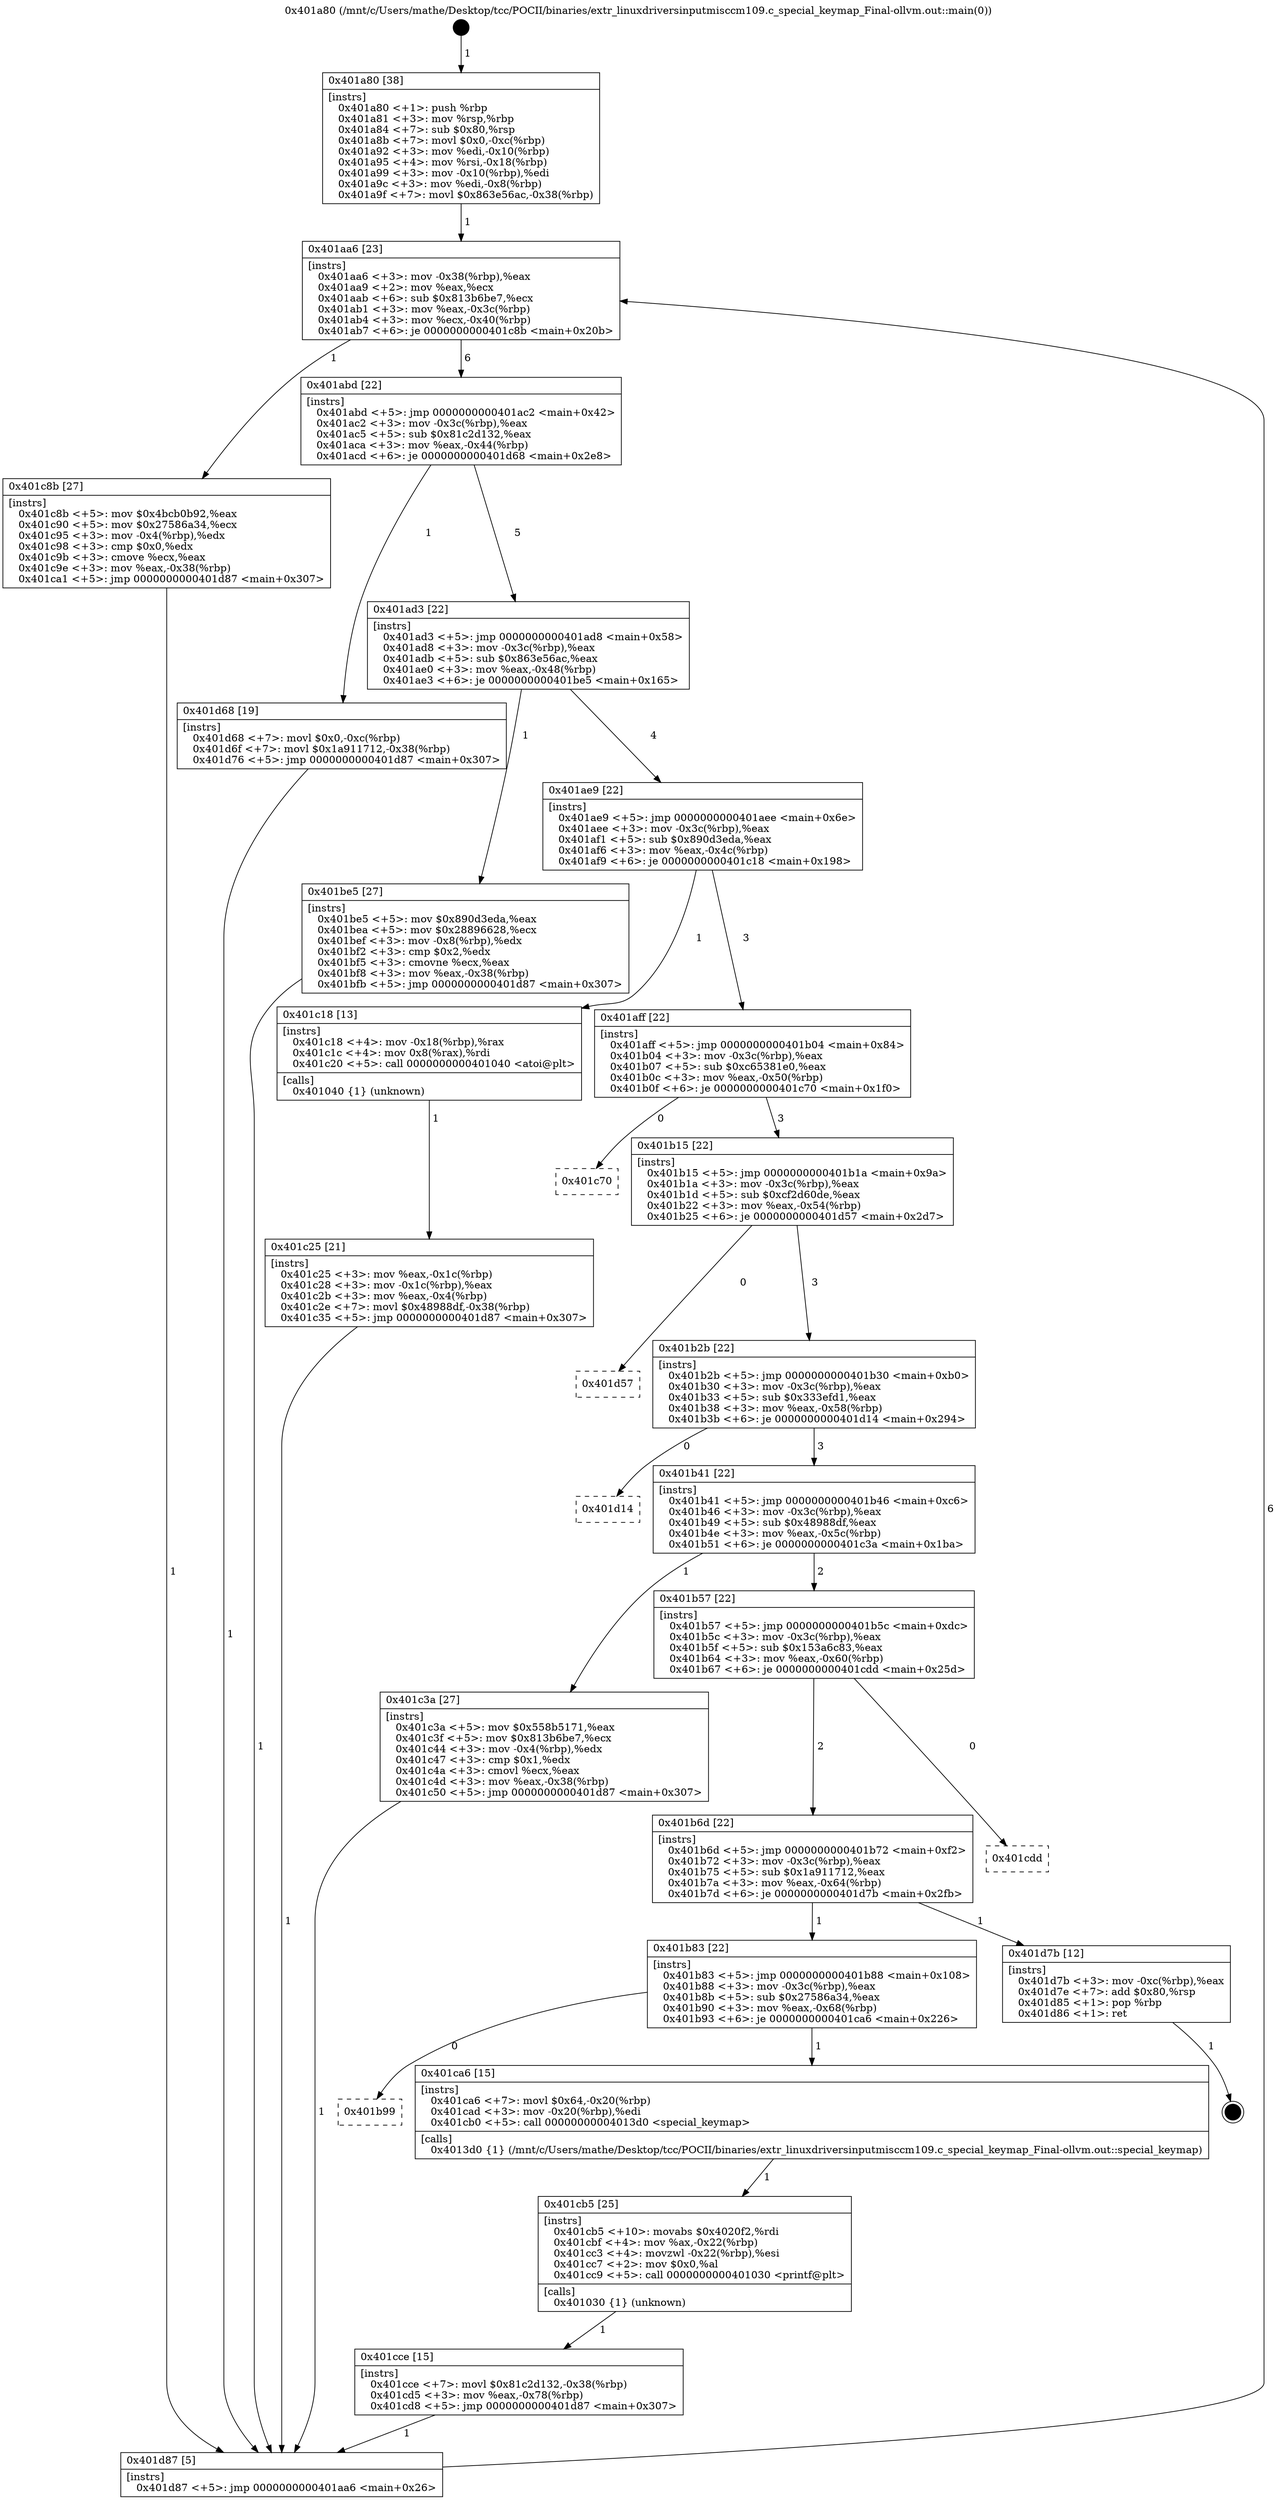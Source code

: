 digraph "0x401a80" {
  label = "0x401a80 (/mnt/c/Users/mathe/Desktop/tcc/POCII/binaries/extr_linuxdriversinputmisccm109.c_special_keymap_Final-ollvm.out::main(0))"
  labelloc = "t"
  node[shape=record]

  Entry [label="",width=0.3,height=0.3,shape=circle,fillcolor=black,style=filled]
  "0x401aa6" [label="{
     0x401aa6 [23]\l
     | [instrs]\l
     &nbsp;&nbsp;0x401aa6 \<+3\>: mov -0x38(%rbp),%eax\l
     &nbsp;&nbsp;0x401aa9 \<+2\>: mov %eax,%ecx\l
     &nbsp;&nbsp;0x401aab \<+6\>: sub $0x813b6be7,%ecx\l
     &nbsp;&nbsp;0x401ab1 \<+3\>: mov %eax,-0x3c(%rbp)\l
     &nbsp;&nbsp;0x401ab4 \<+3\>: mov %ecx,-0x40(%rbp)\l
     &nbsp;&nbsp;0x401ab7 \<+6\>: je 0000000000401c8b \<main+0x20b\>\l
  }"]
  "0x401c8b" [label="{
     0x401c8b [27]\l
     | [instrs]\l
     &nbsp;&nbsp;0x401c8b \<+5\>: mov $0x4bcb0b92,%eax\l
     &nbsp;&nbsp;0x401c90 \<+5\>: mov $0x27586a34,%ecx\l
     &nbsp;&nbsp;0x401c95 \<+3\>: mov -0x4(%rbp),%edx\l
     &nbsp;&nbsp;0x401c98 \<+3\>: cmp $0x0,%edx\l
     &nbsp;&nbsp;0x401c9b \<+3\>: cmove %ecx,%eax\l
     &nbsp;&nbsp;0x401c9e \<+3\>: mov %eax,-0x38(%rbp)\l
     &nbsp;&nbsp;0x401ca1 \<+5\>: jmp 0000000000401d87 \<main+0x307\>\l
  }"]
  "0x401abd" [label="{
     0x401abd [22]\l
     | [instrs]\l
     &nbsp;&nbsp;0x401abd \<+5\>: jmp 0000000000401ac2 \<main+0x42\>\l
     &nbsp;&nbsp;0x401ac2 \<+3\>: mov -0x3c(%rbp),%eax\l
     &nbsp;&nbsp;0x401ac5 \<+5\>: sub $0x81c2d132,%eax\l
     &nbsp;&nbsp;0x401aca \<+3\>: mov %eax,-0x44(%rbp)\l
     &nbsp;&nbsp;0x401acd \<+6\>: je 0000000000401d68 \<main+0x2e8\>\l
  }"]
  Exit [label="",width=0.3,height=0.3,shape=circle,fillcolor=black,style=filled,peripheries=2]
  "0x401d68" [label="{
     0x401d68 [19]\l
     | [instrs]\l
     &nbsp;&nbsp;0x401d68 \<+7\>: movl $0x0,-0xc(%rbp)\l
     &nbsp;&nbsp;0x401d6f \<+7\>: movl $0x1a911712,-0x38(%rbp)\l
     &nbsp;&nbsp;0x401d76 \<+5\>: jmp 0000000000401d87 \<main+0x307\>\l
  }"]
  "0x401ad3" [label="{
     0x401ad3 [22]\l
     | [instrs]\l
     &nbsp;&nbsp;0x401ad3 \<+5\>: jmp 0000000000401ad8 \<main+0x58\>\l
     &nbsp;&nbsp;0x401ad8 \<+3\>: mov -0x3c(%rbp),%eax\l
     &nbsp;&nbsp;0x401adb \<+5\>: sub $0x863e56ac,%eax\l
     &nbsp;&nbsp;0x401ae0 \<+3\>: mov %eax,-0x48(%rbp)\l
     &nbsp;&nbsp;0x401ae3 \<+6\>: je 0000000000401be5 \<main+0x165\>\l
  }"]
  "0x401cce" [label="{
     0x401cce [15]\l
     | [instrs]\l
     &nbsp;&nbsp;0x401cce \<+7\>: movl $0x81c2d132,-0x38(%rbp)\l
     &nbsp;&nbsp;0x401cd5 \<+3\>: mov %eax,-0x78(%rbp)\l
     &nbsp;&nbsp;0x401cd8 \<+5\>: jmp 0000000000401d87 \<main+0x307\>\l
  }"]
  "0x401be5" [label="{
     0x401be5 [27]\l
     | [instrs]\l
     &nbsp;&nbsp;0x401be5 \<+5\>: mov $0x890d3eda,%eax\l
     &nbsp;&nbsp;0x401bea \<+5\>: mov $0x28896628,%ecx\l
     &nbsp;&nbsp;0x401bef \<+3\>: mov -0x8(%rbp),%edx\l
     &nbsp;&nbsp;0x401bf2 \<+3\>: cmp $0x2,%edx\l
     &nbsp;&nbsp;0x401bf5 \<+3\>: cmovne %ecx,%eax\l
     &nbsp;&nbsp;0x401bf8 \<+3\>: mov %eax,-0x38(%rbp)\l
     &nbsp;&nbsp;0x401bfb \<+5\>: jmp 0000000000401d87 \<main+0x307\>\l
  }"]
  "0x401ae9" [label="{
     0x401ae9 [22]\l
     | [instrs]\l
     &nbsp;&nbsp;0x401ae9 \<+5\>: jmp 0000000000401aee \<main+0x6e\>\l
     &nbsp;&nbsp;0x401aee \<+3\>: mov -0x3c(%rbp),%eax\l
     &nbsp;&nbsp;0x401af1 \<+5\>: sub $0x890d3eda,%eax\l
     &nbsp;&nbsp;0x401af6 \<+3\>: mov %eax,-0x4c(%rbp)\l
     &nbsp;&nbsp;0x401af9 \<+6\>: je 0000000000401c18 \<main+0x198\>\l
  }"]
  "0x401d87" [label="{
     0x401d87 [5]\l
     | [instrs]\l
     &nbsp;&nbsp;0x401d87 \<+5\>: jmp 0000000000401aa6 \<main+0x26\>\l
  }"]
  "0x401a80" [label="{
     0x401a80 [38]\l
     | [instrs]\l
     &nbsp;&nbsp;0x401a80 \<+1\>: push %rbp\l
     &nbsp;&nbsp;0x401a81 \<+3\>: mov %rsp,%rbp\l
     &nbsp;&nbsp;0x401a84 \<+7\>: sub $0x80,%rsp\l
     &nbsp;&nbsp;0x401a8b \<+7\>: movl $0x0,-0xc(%rbp)\l
     &nbsp;&nbsp;0x401a92 \<+3\>: mov %edi,-0x10(%rbp)\l
     &nbsp;&nbsp;0x401a95 \<+4\>: mov %rsi,-0x18(%rbp)\l
     &nbsp;&nbsp;0x401a99 \<+3\>: mov -0x10(%rbp),%edi\l
     &nbsp;&nbsp;0x401a9c \<+3\>: mov %edi,-0x8(%rbp)\l
     &nbsp;&nbsp;0x401a9f \<+7\>: movl $0x863e56ac,-0x38(%rbp)\l
  }"]
  "0x401cb5" [label="{
     0x401cb5 [25]\l
     | [instrs]\l
     &nbsp;&nbsp;0x401cb5 \<+10\>: movabs $0x4020f2,%rdi\l
     &nbsp;&nbsp;0x401cbf \<+4\>: mov %ax,-0x22(%rbp)\l
     &nbsp;&nbsp;0x401cc3 \<+4\>: movzwl -0x22(%rbp),%esi\l
     &nbsp;&nbsp;0x401cc7 \<+2\>: mov $0x0,%al\l
     &nbsp;&nbsp;0x401cc9 \<+5\>: call 0000000000401030 \<printf@plt\>\l
     | [calls]\l
     &nbsp;&nbsp;0x401030 \{1\} (unknown)\l
  }"]
  "0x401c18" [label="{
     0x401c18 [13]\l
     | [instrs]\l
     &nbsp;&nbsp;0x401c18 \<+4\>: mov -0x18(%rbp),%rax\l
     &nbsp;&nbsp;0x401c1c \<+4\>: mov 0x8(%rax),%rdi\l
     &nbsp;&nbsp;0x401c20 \<+5\>: call 0000000000401040 \<atoi@plt\>\l
     | [calls]\l
     &nbsp;&nbsp;0x401040 \{1\} (unknown)\l
  }"]
  "0x401aff" [label="{
     0x401aff [22]\l
     | [instrs]\l
     &nbsp;&nbsp;0x401aff \<+5\>: jmp 0000000000401b04 \<main+0x84\>\l
     &nbsp;&nbsp;0x401b04 \<+3\>: mov -0x3c(%rbp),%eax\l
     &nbsp;&nbsp;0x401b07 \<+5\>: sub $0xc65381e0,%eax\l
     &nbsp;&nbsp;0x401b0c \<+3\>: mov %eax,-0x50(%rbp)\l
     &nbsp;&nbsp;0x401b0f \<+6\>: je 0000000000401c70 \<main+0x1f0\>\l
  }"]
  "0x401c25" [label="{
     0x401c25 [21]\l
     | [instrs]\l
     &nbsp;&nbsp;0x401c25 \<+3\>: mov %eax,-0x1c(%rbp)\l
     &nbsp;&nbsp;0x401c28 \<+3\>: mov -0x1c(%rbp),%eax\l
     &nbsp;&nbsp;0x401c2b \<+3\>: mov %eax,-0x4(%rbp)\l
     &nbsp;&nbsp;0x401c2e \<+7\>: movl $0x48988df,-0x38(%rbp)\l
     &nbsp;&nbsp;0x401c35 \<+5\>: jmp 0000000000401d87 \<main+0x307\>\l
  }"]
  "0x401b99" [label="{
     0x401b99\l
  }", style=dashed]
  "0x401c70" [label="{
     0x401c70\l
  }", style=dashed]
  "0x401b15" [label="{
     0x401b15 [22]\l
     | [instrs]\l
     &nbsp;&nbsp;0x401b15 \<+5\>: jmp 0000000000401b1a \<main+0x9a\>\l
     &nbsp;&nbsp;0x401b1a \<+3\>: mov -0x3c(%rbp),%eax\l
     &nbsp;&nbsp;0x401b1d \<+5\>: sub $0xcf2d60de,%eax\l
     &nbsp;&nbsp;0x401b22 \<+3\>: mov %eax,-0x54(%rbp)\l
     &nbsp;&nbsp;0x401b25 \<+6\>: je 0000000000401d57 \<main+0x2d7\>\l
  }"]
  "0x401ca6" [label="{
     0x401ca6 [15]\l
     | [instrs]\l
     &nbsp;&nbsp;0x401ca6 \<+7\>: movl $0x64,-0x20(%rbp)\l
     &nbsp;&nbsp;0x401cad \<+3\>: mov -0x20(%rbp),%edi\l
     &nbsp;&nbsp;0x401cb0 \<+5\>: call 00000000004013d0 \<special_keymap\>\l
     | [calls]\l
     &nbsp;&nbsp;0x4013d0 \{1\} (/mnt/c/Users/mathe/Desktop/tcc/POCII/binaries/extr_linuxdriversinputmisccm109.c_special_keymap_Final-ollvm.out::special_keymap)\l
  }"]
  "0x401d57" [label="{
     0x401d57\l
  }", style=dashed]
  "0x401b2b" [label="{
     0x401b2b [22]\l
     | [instrs]\l
     &nbsp;&nbsp;0x401b2b \<+5\>: jmp 0000000000401b30 \<main+0xb0\>\l
     &nbsp;&nbsp;0x401b30 \<+3\>: mov -0x3c(%rbp),%eax\l
     &nbsp;&nbsp;0x401b33 \<+5\>: sub $0x333efd1,%eax\l
     &nbsp;&nbsp;0x401b38 \<+3\>: mov %eax,-0x58(%rbp)\l
     &nbsp;&nbsp;0x401b3b \<+6\>: je 0000000000401d14 \<main+0x294\>\l
  }"]
  "0x401b83" [label="{
     0x401b83 [22]\l
     | [instrs]\l
     &nbsp;&nbsp;0x401b83 \<+5\>: jmp 0000000000401b88 \<main+0x108\>\l
     &nbsp;&nbsp;0x401b88 \<+3\>: mov -0x3c(%rbp),%eax\l
     &nbsp;&nbsp;0x401b8b \<+5\>: sub $0x27586a34,%eax\l
     &nbsp;&nbsp;0x401b90 \<+3\>: mov %eax,-0x68(%rbp)\l
     &nbsp;&nbsp;0x401b93 \<+6\>: je 0000000000401ca6 \<main+0x226\>\l
  }"]
  "0x401d14" [label="{
     0x401d14\l
  }", style=dashed]
  "0x401b41" [label="{
     0x401b41 [22]\l
     | [instrs]\l
     &nbsp;&nbsp;0x401b41 \<+5\>: jmp 0000000000401b46 \<main+0xc6\>\l
     &nbsp;&nbsp;0x401b46 \<+3\>: mov -0x3c(%rbp),%eax\l
     &nbsp;&nbsp;0x401b49 \<+5\>: sub $0x48988df,%eax\l
     &nbsp;&nbsp;0x401b4e \<+3\>: mov %eax,-0x5c(%rbp)\l
     &nbsp;&nbsp;0x401b51 \<+6\>: je 0000000000401c3a \<main+0x1ba\>\l
  }"]
  "0x401d7b" [label="{
     0x401d7b [12]\l
     | [instrs]\l
     &nbsp;&nbsp;0x401d7b \<+3\>: mov -0xc(%rbp),%eax\l
     &nbsp;&nbsp;0x401d7e \<+7\>: add $0x80,%rsp\l
     &nbsp;&nbsp;0x401d85 \<+1\>: pop %rbp\l
     &nbsp;&nbsp;0x401d86 \<+1\>: ret\l
  }"]
  "0x401c3a" [label="{
     0x401c3a [27]\l
     | [instrs]\l
     &nbsp;&nbsp;0x401c3a \<+5\>: mov $0x558b5171,%eax\l
     &nbsp;&nbsp;0x401c3f \<+5\>: mov $0x813b6be7,%ecx\l
     &nbsp;&nbsp;0x401c44 \<+3\>: mov -0x4(%rbp),%edx\l
     &nbsp;&nbsp;0x401c47 \<+3\>: cmp $0x1,%edx\l
     &nbsp;&nbsp;0x401c4a \<+3\>: cmovl %ecx,%eax\l
     &nbsp;&nbsp;0x401c4d \<+3\>: mov %eax,-0x38(%rbp)\l
     &nbsp;&nbsp;0x401c50 \<+5\>: jmp 0000000000401d87 \<main+0x307\>\l
  }"]
  "0x401b57" [label="{
     0x401b57 [22]\l
     | [instrs]\l
     &nbsp;&nbsp;0x401b57 \<+5\>: jmp 0000000000401b5c \<main+0xdc\>\l
     &nbsp;&nbsp;0x401b5c \<+3\>: mov -0x3c(%rbp),%eax\l
     &nbsp;&nbsp;0x401b5f \<+5\>: sub $0x153a6c83,%eax\l
     &nbsp;&nbsp;0x401b64 \<+3\>: mov %eax,-0x60(%rbp)\l
     &nbsp;&nbsp;0x401b67 \<+6\>: je 0000000000401cdd \<main+0x25d\>\l
  }"]
  "0x401b6d" [label="{
     0x401b6d [22]\l
     | [instrs]\l
     &nbsp;&nbsp;0x401b6d \<+5\>: jmp 0000000000401b72 \<main+0xf2\>\l
     &nbsp;&nbsp;0x401b72 \<+3\>: mov -0x3c(%rbp),%eax\l
     &nbsp;&nbsp;0x401b75 \<+5\>: sub $0x1a911712,%eax\l
     &nbsp;&nbsp;0x401b7a \<+3\>: mov %eax,-0x64(%rbp)\l
     &nbsp;&nbsp;0x401b7d \<+6\>: je 0000000000401d7b \<main+0x2fb\>\l
  }"]
  "0x401cdd" [label="{
     0x401cdd\l
  }", style=dashed]
  Entry -> "0x401a80" [label=" 1"]
  "0x401aa6" -> "0x401c8b" [label=" 1"]
  "0x401aa6" -> "0x401abd" [label=" 6"]
  "0x401d7b" -> Exit [label=" 1"]
  "0x401abd" -> "0x401d68" [label=" 1"]
  "0x401abd" -> "0x401ad3" [label=" 5"]
  "0x401d68" -> "0x401d87" [label=" 1"]
  "0x401ad3" -> "0x401be5" [label=" 1"]
  "0x401ad3" -> "0x401ae9" [label=" 4"]
  "0x401be5" -> "0x401d87" [label=" 1"]
  "0x401a80" -> "0x401aa6" [label=" 1"]
  "0x401d87" -> "0x401aa6" [label=" 6"]
  "0x401cce" -> "0x401d87" [label=" 1"]
  "0x401ae9" -> "0x401c18" [label=" 1"]
  "0x401ae9" -> "0x401aff" [label=" 3"]
  "0x401c18" -> "0x401c25" [label=" 1"]
  "0x401c25" -> "0x401d87" [label=" 1"]
  "0x401cb5" -> "0x401cce" [label=" 1"]
  "0x401aff" -> "0x401c70" [label=" 0"]
  "0x401aff" -> "0x401b15" [label=" 3"]
  "0x401ca6" -> "0x401cb5" [label=" 1"]
  "0x401b15" -> "0x401d57" [label=" 0"]
  "0x401b15" -> "0x401b2b" [label=" 3"]
  "0x401b83" -> "0x401b99" [label=" 0"]
  "0x401b2b" -> "0x401d14" [label=" 0"]
  "0x401b2b" -> "0x401b41" [label=" 3"]
  "0x401b83" -> "0x401ca6" [label=" 1"]
  "0x401b41" -> "0x401c3a" [label=" 1"]
  "0x401b41" -> "0x401b57" [label=" 2"]
  "0x401c3a" -> "0x401d87" [label=" 1"]
  "0x401c8b" -> "0x401d87" [label=" 1"]
  "0x401b6d" -> "0x401b83" [label=" 1"]
  "0x401b57" -> "0x401cdd" [label=" 0"]
  "0x401b57" -> "0x401b6d" [label=" 2"]
  "0x401b6d" -> "0x401d7b" [label=" 1"]
}
